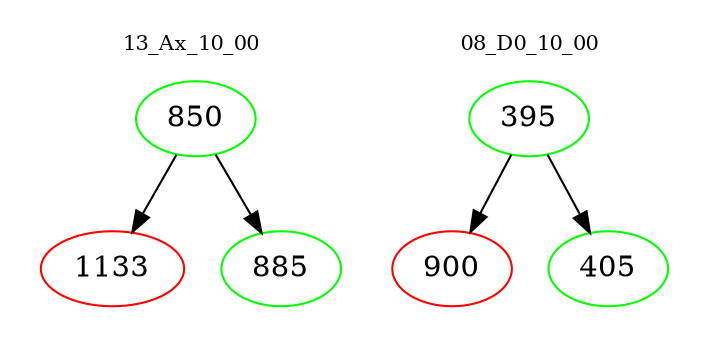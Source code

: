 digraph{
subgraph cluster_0 {
color = white
label = "13_Ax_10_00";
fontsize=10;
T0_850 [label="850", color="green"]
T0_850 -> T0_1133 [color="black"]
T0_1133 [label="1133", color="red"]
T0_850 -> T0_885 [color="black"]
T0_885 [label="885", color="green"]
}
subgraph cluster_1 {
color = white
label = "08_D0_10_00";
fontsize=10;
T1_395 [label="395", color="green"]
T1_395 -> T1_900 [color="black"]
T1_900 [label="900", color="red"]
T1_395 -> T1_405 [color="black"]
T1_405 [label="405", color="green"]
}
}
